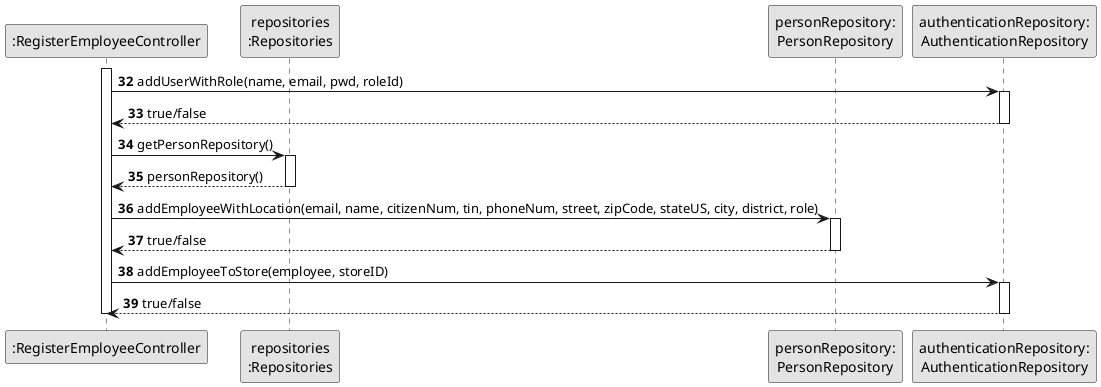 @startuml
skinparam monochrome true
skinparam packageStyle rectangle
skinparam shadowing false

autonumber

'hide footbox

participant ":RegisterEmployeeController" as CTRL
participant "repositories\n:Repositories" as REPS
participant "personRepository:\nPersonRepository" as personRep
participant "authenticationRepository:\nAuthenticationRepository" as authenticationRep

autonumber 32

        activate CTRL
        CTRL -> authenticationRep : addUserWithRole(name, email, pwd, roleId)
        activate authenticationRep

        authenticationRep --> CTRL : true/false
        deactivate authenticationRep

        CTRL -> REPS : getPersonRepository()
        activate REPS

        REPS --> CTRL : personRepository()
        deactivate REPS

        CTRL -> personRep : addEmployeeWithLocation(email, name, citizenNum, tin, phoneNum, street, zipCode, stateUS, city, district, role)
        activate personRep

        personRep --> CTRL : true/false
        deactivate personRep

        CTRL -> authenticationRep : addEmployeeToStore(employee, storeID)
        activate authenticationRep

        authenticationRep --> CTRL : true/false
        deactivate authenticationRep

deactivate CTRL


@enduml